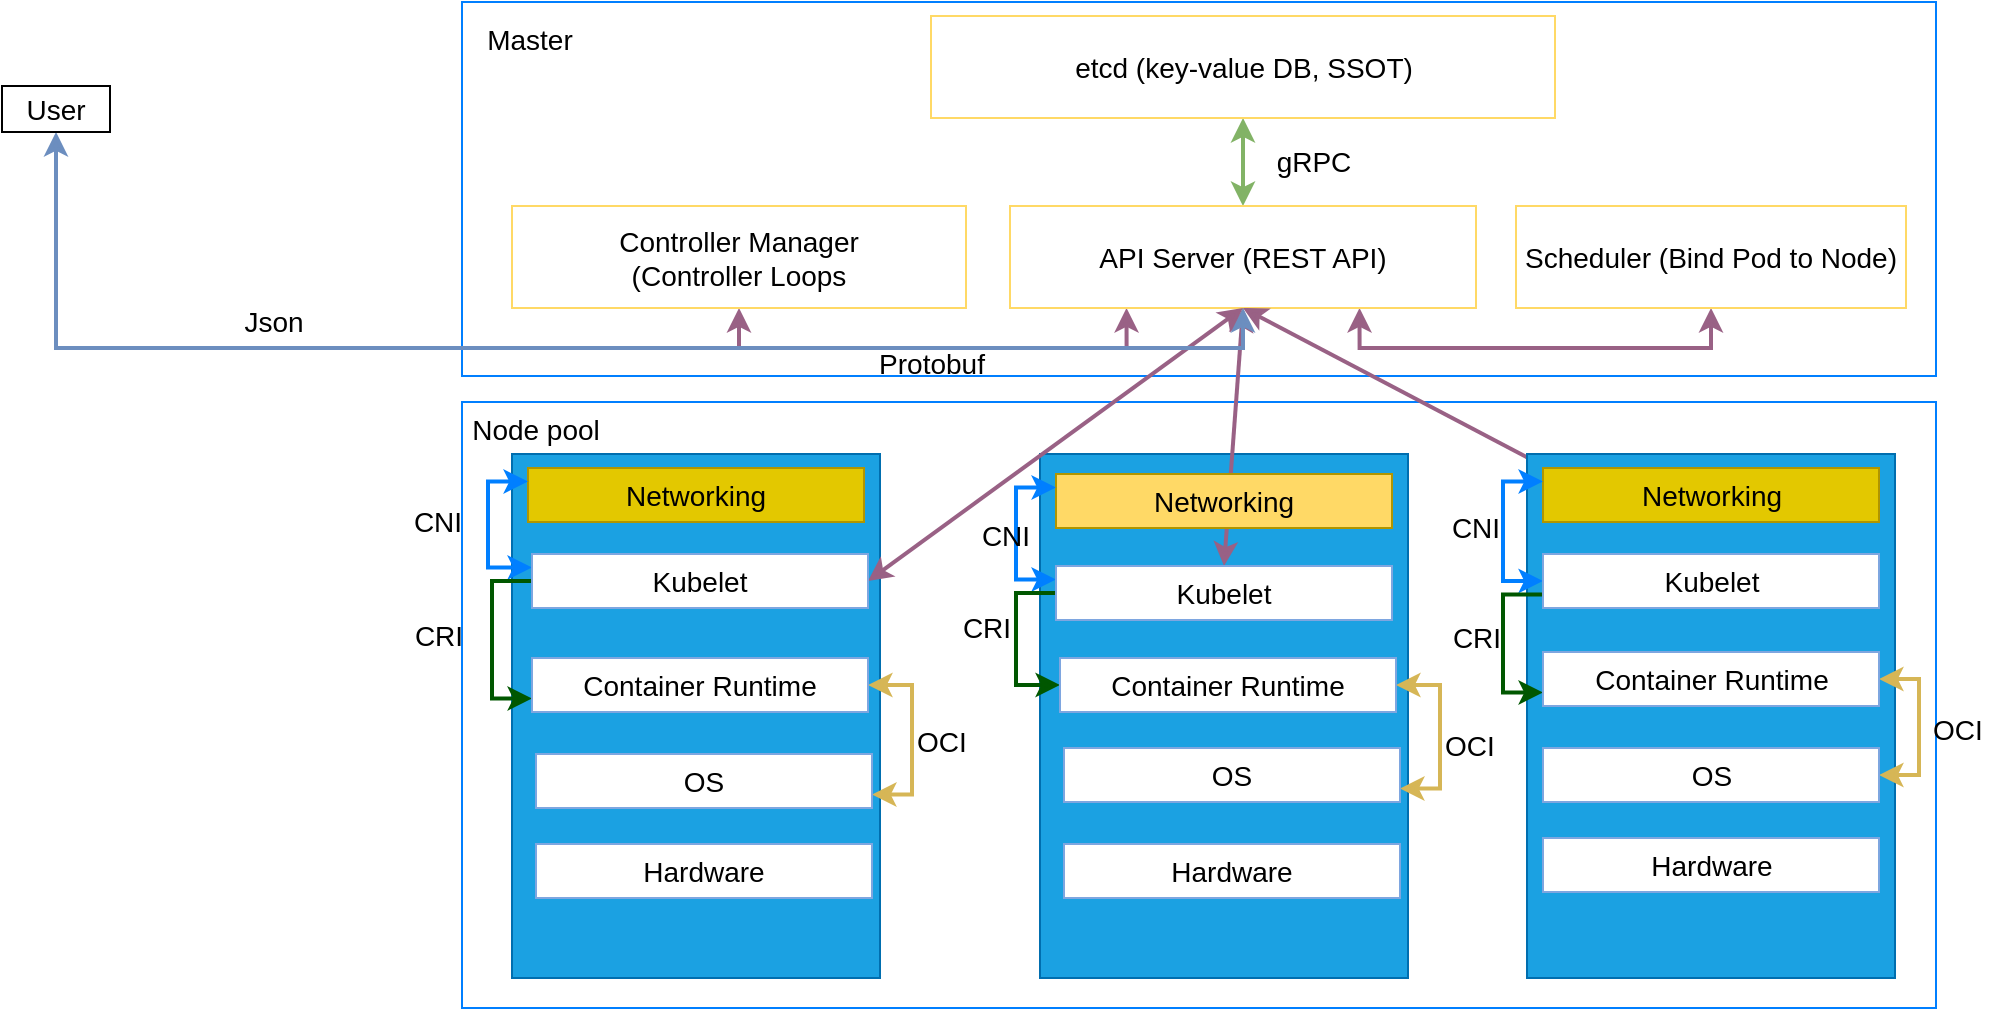 <mxfile version="16.5.6" type="github">
  <diagram id="VoMlGiU2pW1Z-XZZNlsV" name="Page-1">
    <mxGraphModel dx="1038" dy="539" grid="0" gridSize="10" guides="1" tooltips="1" connect="1" arrows="1" fold="1" page="1" pageScale="1" pageWidth="3300" pageHeight="4681" math="0" shadow="0">
      <root>
        <mxCell id="0" />
        <mxCell id="1" parent="0" />
        <mxCell id="XD1vefd1xfMaJMbnwv3x-1" value="" style="rounded=0;whiteSpace=wrap;html=1;fillColor=none;strokeColor=#007FFF;" vertex="1" parent="1">
          <mxGeometry x="272" y="20" width="737" height="187" as="geometry" />
        </mxCell>
        <mxCell id="XD1vefd1xfMaJMbnwv3x-2" value="&lt;font style=&quot;font-size: 14px&quot;&gt;Master&lt;/font&gt;" style="text;html=1;strokeColor=none;fillColor=none;align=center;verticalAlign=middle;whiteSpace=wrap;rounded=0;" vertex="1" parent="1">
          <mxGeometry x="276" y="24" width="60" height="30" as="geometry" />
        </mxCell>
        <mxCell id="XD1vefd1xfMaJMbnwv3x-7" style="edgeStyle=orthogonalEdgeStyle;rounded=0;orthogonalLoop=1;jettySize=auto;html=1;exitX=0.5;exitY=1;exitDx=0;exitDy=0;fontSize=14;strokeColor=#82b366;startArrow=classic;startFill=1;strokeWidth=2;fillColor=#d5e8d4;gradientColor=#97d077;" edge="1" parent="1" source="XD1vefd1xfMaJMbnwv3x-3" target="XD1vefd1xfMaJMbnwv3x-5">
          <mxGeometry relative="1" as="geometry" />
        </mxCell>
        <mxCell id="XD1vefd1xfMaJMbnwv3x-3" value="&lt;font style=&quot;font-size: 14px&quot;&gt;etcd (key-value DB, SSOT)&lt;/font&gt;" style="rounded=0;whiteSpace=wrap;html=1;strokeColor=#FFD966;fillColor=none;" vertex="1" parent="1">
          <mxGeometry x="506.5" y="27" width="312" height="51" as="geometry" />
        </mxCell>
        <mxCell id="XD1vefd1xfMaJMbnwv3x-36" style="edgeStyle=orthogonalEdgeStyle;rounded=0;orthogonalLoop=1;jettySize=auto;html=1;exitX=0.5;exitY=1;exitDx=0;exitDy=0;entryX=0.25;entryY=1;entryDx=0;entryDy=0;fontSize=14;startArrow=classic;startFill=1;strokeColor=#996185;strokeWidth=2;fillColor=#e6d0de;gradientColor=#d5739d;" edge="1" parent="1" source="XD1vefd1xfMaJMbnwv3x-4" target="XD1vefd1xfMaJMbnwv3x-5">
          <mxGeometry relative="1" as="geometry" />
        </mxCell>
        <mxCell id="XD1vefd1xfMaJMbnwv3x-4" value="&lt;font style=&quot;font-size: 14px&quot;&gt;Controller Manager&lt;br&gt;(Controller Loops&lt;br&gt;&lt;/font&gt;" style="rounded=0;whiteSpace=wrap;html=1;strokeColor=#FFD966;fillColor=none;" vertex="1" parent="1">
          <mxGeometry x="297" y="122" width="227" height="51" as="geometry" />
        </mxCell>
        <mxCell id="XD1vefd1xfMaJMbnwv3x-37" style="edgeStyle=orthogonalEdgeStyle;rounded=0;orthogonalLoop=1;jettySize=auto;html=1;exitX=0.75;exitY=1;exitDx=0;exitDy=0;entryX=0.5;entryY=1;entryDx=0;entryDy=0;fontSize=14;startArrow=classic;startFill=1;strokeColor=#996185;strokeWidth=2;fillColor=#e6d0de;gradientColor=#d5739d;" edge="1" parent="1" source="XD1vefd1xfMaJMbnwv3x-5" target="XD1vefd1xfMaJMbnwv3x-6">
          <mxGeometry relative="1" as="geometry" />
        </mxCell>
        <mxCell id="XD1vefd1xfMaJMbnwv3x-5" value="&lt;font style=&quot;font-size: 14px&quot;&gt;API Server (REST API)&lt;br&gt;&lt;/font&gt;" style="rounded=0;whiteSpace=wrap;html=1;strokeColor=#FFD966;fillColor=none;" vertex="1" parent="1">
          <mxGeometry x="546" y="122" width="233" height="51" as="geometry" />
        </mxCell>
        <mxCell id="XD1vefd1xfMaJMbnwv3x-6" value="&lt;font style=&quot;font-size: 14px&quot;&gt;Scheduler (Bind Pod to Node)&lt;br&gt;&lt;/font&gt;" style="rounded=0;whiteSpace=wrap;html=1;strokeColor=#FFD966;fillColor=none;" vertex="1" parent="1">
          <mxGeometry x="799" y="122" width="195" height="51" as="geometry" />
        </mxCell>
        <mxCell id="XD1vefd1xfMaJMbnwv3x-8" value="" style="rounded=0;whiteSpace=wrap;html=1;fillColor=none;strokeColor=#007FFF;" vertex="1" parent="1">
          <mxGeometry x="272" y="220" width="737" height="303" as="geometry" />
        </mxCell>
        <mxCell id="XD1vefd1xfMaJMbnwv3x-9" value="" style="rounded=0;whiteSpace=wrap;html=1;fontSize=14;strokeColor=#006EAF;fillColor=#1ba1e2;fontColor=#ffffff;" vertex="1" parent="1">
          <mxGeometry x="297" y="246" width="184" height="262" as="geometry" />
        </mxCell>
        <mxCell id="XD1vefd1xfMaJMbnwv3x-10" value="" style="rounded=0;whiteSpace=wrap;html=1;fontSize=14;strokeColor=#006EAF;fillColor=#1ba1e2;fontColor=#ffffff;" vertex="1" parent="1">
          <mxGeometry x="561" y="246" width="184" height="262" as="geometry" />
        </mxCell>
        <mxCell id="XD1vefd1xfMaJMbnwv3x-40" style="edgeStyle=none;rounded=0;orthogonalLoop=1;jettySize=auto;html=1;exitX=0.5;exitY=0;exitDx=0;exitDy=0;fontSize=14;startArrow=classic;startFill=1;strokeColor=#996185;strokeWidth=2;entryX=0.5;entryY=1;entryDx=0;entryDy=0;fillColor=#e6d0de;gradientColor=#d5739d;" edge="1" parent="1" source="XD1vefd1xfMaJMbnwv3x-20" target="XD1vefd1xfMaJMbnwv3x-5">
          <mxGeometry relative="1" as="geometry">
            <mxPoint x="661" y="169" as="targetPoint" />
          </mxGeometry>
        </mxCell>
        <mxCell id="XD1vefd1xfMaJMbnwv3x-11" value="" style="rounded=0;whiteSpace=wrap;html=1;fontSize=14;strokeColor=#006EAF;fillColor=#1ba1e2;fontColor=#ffffff;" vertex="1" parent="1">
          <mxGeometry x="804.5" y="246" width="184" height="262" as="geometry" />
        </mxCell>
        <mxCell id="XD1vefd1xfMaJMbnwv3x-12" value="Node pool" style="text;html=1;strokeColor=none;fillColor=none;align=center;verticalAlign=middle;whiteSpace=wrap;rounded=0;fontSize=14;" vertex="1" parent="1">
          <mxGeometry x="261" y="219" width="96" height="30" as="geometry" />
        </mxCell>
        <mxCell id="XD1vefd1xfMaJMbnwv3x-13" value="Networking" style="rounded=0;whiteSpace=wrap;html=1;fontSize=14;strokeColor=#B09500;fillColor=#e3c800;fontColor=#000000;" vertex="1" parent="1">
          <mxGeometry x="305" y="253" width="168" height="27" as="geometry" />
        </mxCell>
        <mxCell id="XD1vefd1xfMaJMbnwv3x-29" style="edgeStyle=orthogonalEdgeStyle;rounded=0;orthogonalLoop=1;jettySize=auto;html=1;exitX=0;exitY=0.25;exitDx=0;exitDy=0;entryX=0;entryY=0.25;entryDx=0;entryDy=0;fontSize=14;startArrow=classic;startFill=1;strokeColor=#007FFF;strokeWidth=2;fillColor=#1ba1e2;" edge="1" parent="1" source="XD1vefd1xfMaJMbnwv3x-14" target="XD1vefd1xfMaJMbnwv3x-13">
          <mxGeometry relative="1" as="geometry" />
        </mxCell>
        <mxCell id="XD1vefd1xfMaJMbnwv3x-33" style="edgeStyle=orthogonalEdgeStyle;rounded=0;orthogonalLoop=1;jettySize=auto;html=1;exitX=0;exitY=0.5;exitDx=0;exitDy=0;entryX=0;entryY=0.75;entryDx=0;entryDy=0;fontSize=14;startArrow=none;startFill=0;strokeColor=#005700;strokeWidth=2;fillColor=#008a00;" edge="1" parent="1" source="XD1vefd1xfMaJMbnwv3x-14" target="XD1vefd1xfMaJMbnwv3x-15">
          <mxGeometry relative="1" as="geometry" />
        </mxCell>
        <mxCell id="XD1vefd1xfMaJMbnwv3x-38" style="rounded=0;orthogonalLoop=1;jettySize=auto;html=1;exitX=1;exitY=0.5;exitDx=0;exitDy=0;entryX=0.5;entryY=1;entryDx=0;entryDy=0;fontSize=14;startArrow=classic;startFill=1;strokeColor=#996185;strokeWidth=2;fillColor=#e6d0de;gradientColor=#d5739d;" edge="1" parent="1" source="XD1vefd1xfMaJMbnwv3x-14" target="XD1vefd1xfMaJMbnwv3x-5">
          <mxGeometry relative="1" as="geometry" />
        </mxCell>
        <mxCell id="XD1vefd1xfMaJMbnwv3x-14" value="Kubelet" style="rounded=0;whiteSpace=wrap;html=1;fontSize=14;strokeColor=#7EA6E0;fillColor=default;" vertex="1" parent="1">
          <mxGeometry x="307" y="296" width="168" height="27" as="geometry" />
        </mxCell>
        <mxCell id="XD1vefd1xfMaJMbnwv3x-41" style="edgeStyle=orthogonalEdgeStyle;rounded=0;orthogonalLoop=1;jettySize=auto;html=1;exitX=1;exitY=0.5;exitDx=0;exitDy=0;entryX=1;entryY=0.75;entryDx=0;entryDy=0;fontSize=14;startArrow=classic;startFill=1;strokeColor=#d6b656;strokeWidth=2;fillColor=#fff2cc;gradientColor=#ffd966;" edge="1" parent="1" source="XD1vefd1xfMaJMbnwv3x-15" target="XD1vefd1xfMaJMbnwv3x-22">
          <mxGeometry relative="1" as="geometry" />
        </mxCell>
        <mxCell id="XD1vefd1xfMaJMbnwv3x-15" value="Container Runtime" style="rounded=0;whiteSpace=wrap;html=1;fontSize=14;strokeColor=#7EA6E0;fillColor=default;" vertex="1" parent="1">
          <mxGeometry x="307" y="348" width="168" height="27" as="geometry" />
        </mxCell>
        <mxCell id="XD1vefd1xfMaJMbnwv3x-39" style="edgeStyle=none;rounded=0;orthogonalLoop=1;jettySize=auto;html=1;entryX=0.5;entryY=1;entryDx=0;entryDy=0;fontSize=14;startArrow=classic;startFill=1;strokeColor=#996185;strokeWidth=2;fillColor=#e6d0de;gradientColor=#d5739d;exitX=0.5;exitY=0;exitDx=0;exitDy=0;" edge="1" parent="1" source="XD1vefd1xfMaJMbnwv3x-17" target="XD1vefd1xfMaJMbnwv3x-5">
          <mxGeometry relative="1" as="geometry" />
        </mxCell>
        <mxCell id="XD1vefd1xfMaJMbnwv3x-16" value="Networking" style="rounded=0;whiteSpace=wrap;html=1;fontSize=14;strokeColor=#B09500;fillColor=#FFD966;fontColor=#000000;gradientColor=none;" vertex="1" parent="1">
          <mxGeometry x="569" y="256" width="168" height="27" as="geometry" />
        </mxCell>
        <mxCell id="XD1vefd1xfMaJMbnwv3x-31" style="edgeStyle=orthogonalEdgeStyle;rounded=0;orthogonalLoop=1;jettySize=auto;html=1;exitX=0;exitY=0.25;exitDx=0;exitDy=0;entryX=0;entryY=0.25;entryDx=0;entryDy=0;fontSize=14;startArrow=classic;startFill=1;strokeColor=#007FFF;strokeWidth=2;" edge="1" parent="1" source="XD1vefd1xfMaJMbnwv3x-17" target="XD1vefd1xfMaJMbnwv3x-16">
          <mxGeometry relative="1" as="geometry" />
        </mxCell>
        <mxCell id="XD1vefd1xfMaJMbnwv3x-34" style="edgeStyle=orthogonalEdgeStyle;rounded=0;orthogonalLoop=1;jettySize=auto;html=1;exitX=0;exitY=0.5;exitDx=0;exitDy=0;entryX=0;entryY=0.5;entryDx=0;entryDy=0;fontSize=14;startArrow=none;startFill=0;strokeColor=#005700;strokeWidth=2;fillColor=#008a00;" edge="1" parent="1" source="XD1vefd1xfMaJMbnwv3x-17" target="XD1vefd1xfMaJMbnwv3x-18">
          <mxGeometry relative="1" as="geometry" />
        </mxCell>
        <mxCell id="XD1vefd1xfMaJMbnwv3x-17" value="Kubelet" style="rounded=0;whiteSpace=wrap;html=1;fontSize=14;strokeColor=#7EA6E0;fillColor=default;" vertex="1" parent="1">
          <mxGeometry x="569" y="302" width="168" height="27" as="geometry" />
        </mxCell>
        <mxCell id="XD1vefd1xfMaJMbnwv3x-42" style="edgeStyle=orthogonalEdgeStyle;rounded=0;orthogonalLoop=1;jettySize=auto;html=1;exitX=1;exitY=0.5;exitDx=0;exitDy=0;entryX=1;entryY=0.75;entryDx=0;entryDy=0;fontSize=14;startArrow=classic;startFill=1;strokeColor=#d6b656;strokeWidth=2;fillColor=#fff2cc;gradientColor=#ffd966;" edge="1" parent="1" source="XD1vefd1xfMaJMbnwv3x-18" target="XD1vefd1xfMaJMbnwv3x-23">
          <mxGeometry relative="1" as="geometry" />
        </mxCell>
        <mxCell id="XD1vefd1xfMaJMbnwv3x-18" value="Container Runtime" style="rounded=0;whiteSpace=wrap;html=1;fontSize=14;strokeColor=#7EA6E0;fillColor=default;" vertex="1" parent="1">
          <mxGeometry x="571" y="348" width="168" height="27" as="geometry" />
        </mxCell>
        <mxCell id="XD1vefd1xfMaJMbnwv3x-19" value="Networking" style="rounded=0;whiteSpace=wrap;html=1;fontSize=14;strokeColor=#B09500;fillColor=#e3c800;fontColor=#000000;" vertex="1" parent="1">
          <mxGeometry x="812.5" y="253" width="168" height="27" as="geometry" />
        </mxCell>
        <mxCell id="XD1vefd1xfMaJMbnwv3x-32" style="edgeStyle=orthogonalEdgeStyle;rounded=0;orthogonalLoop=1;jettySize=auto;html=1;exitX=0;exitY=0.5;exitDx=0;exitDy=0;entryX=0;entryY=0.25;entryDx=0;entryDy=0;fontSize=14;startArrow=classic;startFill=1;strokeColor=#007FFF;strokeWidth=2;" edge="1" parent="1" source="XD1vefd1xfMaJMbnwv3x-20" target="XD1vefd1xfMaJMbnwv3x-19">
          <mxGeometry relative="1" as="geometry" />
        </mxCell>
        <mxCell id="XD1vefd1xfMaJMbnwv3x-35" style="edgeStyle=orthogonalEdgeStyle;rounded=0;orthogonalLoop=1;jettySize=auto;html=1;exitX=0;exitY=0.75;exitDx=0;exitDy=0;entryX=0;entryY=0.75;entryDx=0;entryDy=0;fontSize=14;startArrow=none;startFill=0;strokeColor=#005700;strokeWidth=2;fillColor=#008a00;" edge="1" parent="1" source="XD1vefd1xfMaJMbnwv3x-20" target="XD1vefd1xfMaJMbnwv3x-21">
          <mxGeometry relative="1" as="geometry" />
        </mxCell>
        <mxCell id="XD1vefd1xfMaJMbnwv3x-20" value="Kubelet" style="rounded=0;whiteSpace=wrap;html=1;fontSize=14;strokeColor=#7EA6E0;fillColor=default;" vertex="1" parent="1">
          <mxGeometry x="812.5" y="296" width="168" height="27" as="geometry" />
        </mxCell>
        <mxCell id="XD1vefd1xfMaJMbnwv3x-43" style="edgeStyle=orthogonalEdgeStyle;rounded=0;orthogonalLoop=1;jettySize=auto;html=1;exitX=1;exitY=0.5;exitDx=0;exitDy=0;entryX=1;entryY=0.5;entryDx=0;entryDy=0;fontSize=14;startArrow=classic;startFill=1;strokeColor=#d6b656;strokeWidth=2;fillColor=#fff2cc;gradientColor=#ffd966;" edge="1" parent="1" source="XD1vefd1xfMaJMbnwv3x-21" target="XD1vefd1xfMaJMbnwv3x-24">
          <mxGeometry relative="1" as="geometry" />
        </mxCell>
        <mxCell id="XD1vefd1xfMaJMbnwv3x-21" value="Container Runtime" style="rounded=0;whiteSpace=wrap;html=1;fontSize=14;strokeColor=#7EA6E0;fillColor=default;" vertex="1" parent="1">
          <mxGeometry x="812.5" y="345" width="168" height="27" as="geometry" />
        </mxCell>
        <mxCell id="XD1vefd1xfMaJMbnwv3x-22" value="OS" style="rounded=0;whiteSpace=wrap;html=1;fontSize=14;strokeColor=#7EA6E0;fillColor=default;" vertex="1" parent="1">
          <mxGeometry x="309" y="396" width="168" height="27" as="geometry" />
        </mxCell>
        <mxCell id="XD1vefd1xfMaJMbnwv3x-23" value="OS" style="rounded=0;whiteSpace=wrap;html=1;fontSize=14;strokeColor=#7EA6E0;fillColor=default;" vertex="1" parent="1">
          <mxGeometry x="573" y="393" width="168" height="27" as="geometry" />
        </mxCell>
        <mxCell id="XD1vefd1xfMaJMbnwv3x-24" value="OS" style="rounded=0;whiteSpace=wrap;html=1;fontSize=14;strokeColor=#7EA6E0;fillColor=default;" vertex="1" parent="1">
          <mxGeometry x="812.5" y="393" width="168" height="27" as="geometry" />
        </mxCell>
        <mxCell id="XD1vefd1xfMaJMbnwv3x-26" value="Hardware" style="rounded=0;whiteSpace=wrap;html=1;fontSize=14;strokeColor=#7EA6E0;fillColor=default;" vertex="1" parent="1">
          <mxGeometry x="309" y="441" width="168" height="27" as="geometry" />
        </mxCell>
        <mxCell id="XD1vefd1xfMaJMbnwv3x-27" value="Hardware" style="rounded=0;whiteSpace=wrap;html=1;fontSize=14;strokeColor=#7EA6E0;fillColor=default;" vertex="1" parent="1">
          <mxGeometry x="573" y="441" width="168" height="27" as="geometry" />
        </mxCell>
        <mxCell id="XD1vefd1xfMaJMbnwv3x-28" value="Hardware" style="rounded=0;whiteSpace=wrap;html=1;fontSize=14;strokeColor=#7EA6E0;fillColor=default;" vertex="1" parent="1">
          <mxGeometry x="812.5" y="438" width="168" height="27" as="geometry" />
        </mxCell>
        <mxCell id="XD1vefd1xfMaJMbnwv3x-45" value="gRPC" style="text;html=1;strokeColor=none;fillColor=none;align=center;verticalAlign=middle;whiteSpace=wrap;rounded=0;fontSize=14;" vertex="1" parent="1">
          <mxGeometry x="668" y="85" width="60" height="30" as="geometry" />
        </mxCell>
        <mxCell id="XD1vefd1xfMaJMbnwv3x-46" value="CNI" style="text;html=1;strokeColor=none;fillColor=none;align=center;verticalAlign=middle;whiteSpace=wrap;rounded=0;fontSize=14;" vertex="1" parent="1">
          <mxGeometry x="240" y="270" width="40" height="19" as="geometry" />
        </mxCell>
        <mxCell id="XD1vefd1xfMaJMbnwv3x-47" value="CNI" style="text;html=1;strokeColor=none;fillColor=none;align=center;verticalAlign=middle;whiteSpace=wrap;rounded=0;fontSize=14;" vertex="1" parent="1">
          <mxGeometry x="524" y="277" width="40" height="19" as="geometry" />
        </mxCell>
        <mxCell id="XD1vefd1xfMaJMbnwv3x-48" value="CNI" style="text;html=1;strokeColor=none;fillColor=none;align=center;verticalAlign=middle;whiteSpace=wrap;rounded=0;fontSize=14;" vertex="1" parent="1">
          <mxGeometry x="759" y="273" width="40" height="19" as="geometry" />
        </mxCell>
        <mxCell id="XD1vefd1xfMaJMbnwv3x-49" value="CRI" style="text;html=1;strokeColor=none;fillColor=none;align=center;verticalAlign=middle;whiteSpace=wrap;rounded=0;fontSize=14;" vertex="1" parent="1">
          <mxGeometry x="241" y="329" width="39" height="15" as="geometry" />
        </mxCell>
        <mxCell id="XD1vefd1xfMaJMbnwv3x-52" value="CRI" style="text;html=1;strokeColor=none;fillColor=none;align=center;verticalAlign=middle;whiteSpace=wrap;rounded=0;fontSize=14;" vertex="1" parent="1">
          <mxGeometry x="515" y="325" width="39" height="15" as="geometry" />
        </mxCell>
        <mxCell id="XD1vefd1xfMaJMbnwv3x-53" value="CRI" style="text;html=1;strokeColor=none;fillColor=none;align=center;verticalAlign=middle;whiteSpace=wrap;rounded=0;fontSize=14;" vertex="1" parent="1">
          <mxGeometry x="760" y="330" width="39" height="15" as="geometry" />
        </mxCell>
        <mxCell id="XD1vefd1xfMaJMbnwv3x-54" value="OCI" style="text;html=1;strokeColor=none;fillColor=none;align=center;verticalAlign=middle;whiteSpace=wrap;rounded=0;fontSize=14;" vertex="1" parent="1">
          <mxGeometry x="491" y="381" width="42" height="18" as="geometry" />
        </mxCell>
        <mxCell id="XD1vefd1xfMaJMbnwv3x-55" value="OCI" style="text;html=1;strokeColor=none;fillColor=none;align=center;verticalAlign=middle;whiteSpace=wrap;rounded=0;fontSize=14;" vertex="1" parent="1">
          <mxGeometry x="755" y="383" width="42" height="18" as="geometry" />
        </mxCell>
        <mxCell id="XD1vefd1xfMaJMbnwv3x-56" value="OCI" style="text;html=1;strokeColor=none;fillColor=none;align=center;verticalAlign=middle;whiteSpace=wrap;rounded=0;fontSize=14;" vertex="1" parent="1">
          <mxGeometry x="999" y="375" width="42" height="18" as="geometry" />
        </mxCell>
        <mxCell id="XD1vefd1xfMaJMbnwv3x-57" value="Protobuf" style="text;html=1;strokeColor=none;fillColor=none;align=center;verticalAlign=middle;whiteSpace=wrap;rounded=0;fontSize=14;" vertex="1" parent="1">
          <mxGeometry x="477" y="186" width="60" height="30" as="geometry" />
        </mxCell>
        <mxCell id="XD1vefd1xfMaJMbnwv3x-60" style="edgeStyle=orthogonalEdgeStyle;rounded=0;orthogonalLoop=1;jettySize=auto;html=1;exitX=0.5;exitY=1;exitDx=0;exitDy=0;entryX=0.5;entryY=1;entryDx=0;entryDy=0;fontSize=14;startArrow=classic;startFill=1;strokeColor=#6c8ebf;strokeWidth=2;fillColor=#dae8fc;gradientColor=#7ea6e0;" edge="1" parent="1" source="XD1vefd1xfMaJMbnwv3x-59" target="XD1vefd1xfMaJMbnwv3x-5">
          <mxGeometry relative="1" as="geometry" />
        </mxCell>
        <mxCell id="XD1vefd1xfMaJMbnwv3x-59" value="User" style="rounded=0;whiteSpace=wrap;html=1;fontSize=14;" vertex="1" parent="1">
          <mxGeometry x="42" y="62" width="54" height="23" as="geometry" />
        </mxCell>
        <mxCell id="XD1vefd1xfMaJMbnwv3x-61" value="Json" style="text;html=1;strokeColor=none;fillColor=none;align=center;verticalAlign=middle;whiteSpace=wrap;rounded=0;fontSize=14;" vertex="1" parent="1">
          <mxGeometry x="148" y="165" width="60" height="30" as="geometry" />
        </mxCell>
      </root>
    </mxGraphModel>
  </diagram>
</mxfile>
